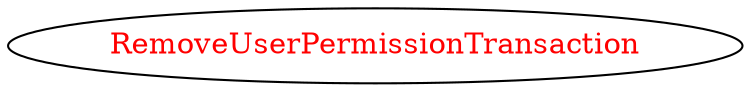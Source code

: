 digraph dependencyGraph {
 concentrate=true;
 ranksep="2.0";
 rankdir="LR"; 
 splines="ortho";
"RemoveUserPermissionTransaction" [fontcolor="red"];
}